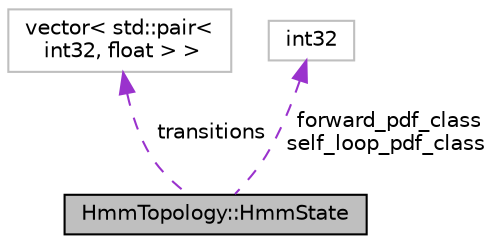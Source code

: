 digraph "HmmTopology::HmmState"
{
  edge [fontname="Helvetica",fontsize="10",labelfontname="Helvetica",labelfontsize="10"];
  node [fontname="Helvetica",fontsize="10",shape=record];
  Node1 [label="HmmTopology::HmmState",height=0.2,width=0.4,color="black", fillcolor="grey75", style="filled", fontcolor="black"];
  Node2 -> Node1 [dir="back",color="darkorchid3",fontsize="10",style="dashed",label=" transitions" ,fontname="Helvetica"];
  Node2 [label="vector\< std::pair\<\l int32, float \> \>",height=0.2,width=0.4,color="grey75", fillcolor="white", style="filled"];
  Node3 -> Node1 [dir="back",color="darkorchid3",fontsize="10",style="dashed",label=" forward_pdf_class\nself_loop_pdf_class" ,fontname="Helvetica"];
  Node3 [label="int32",height=0.2,width=0.4,color="grey75", fillcolor="white", style="filled"];
}
